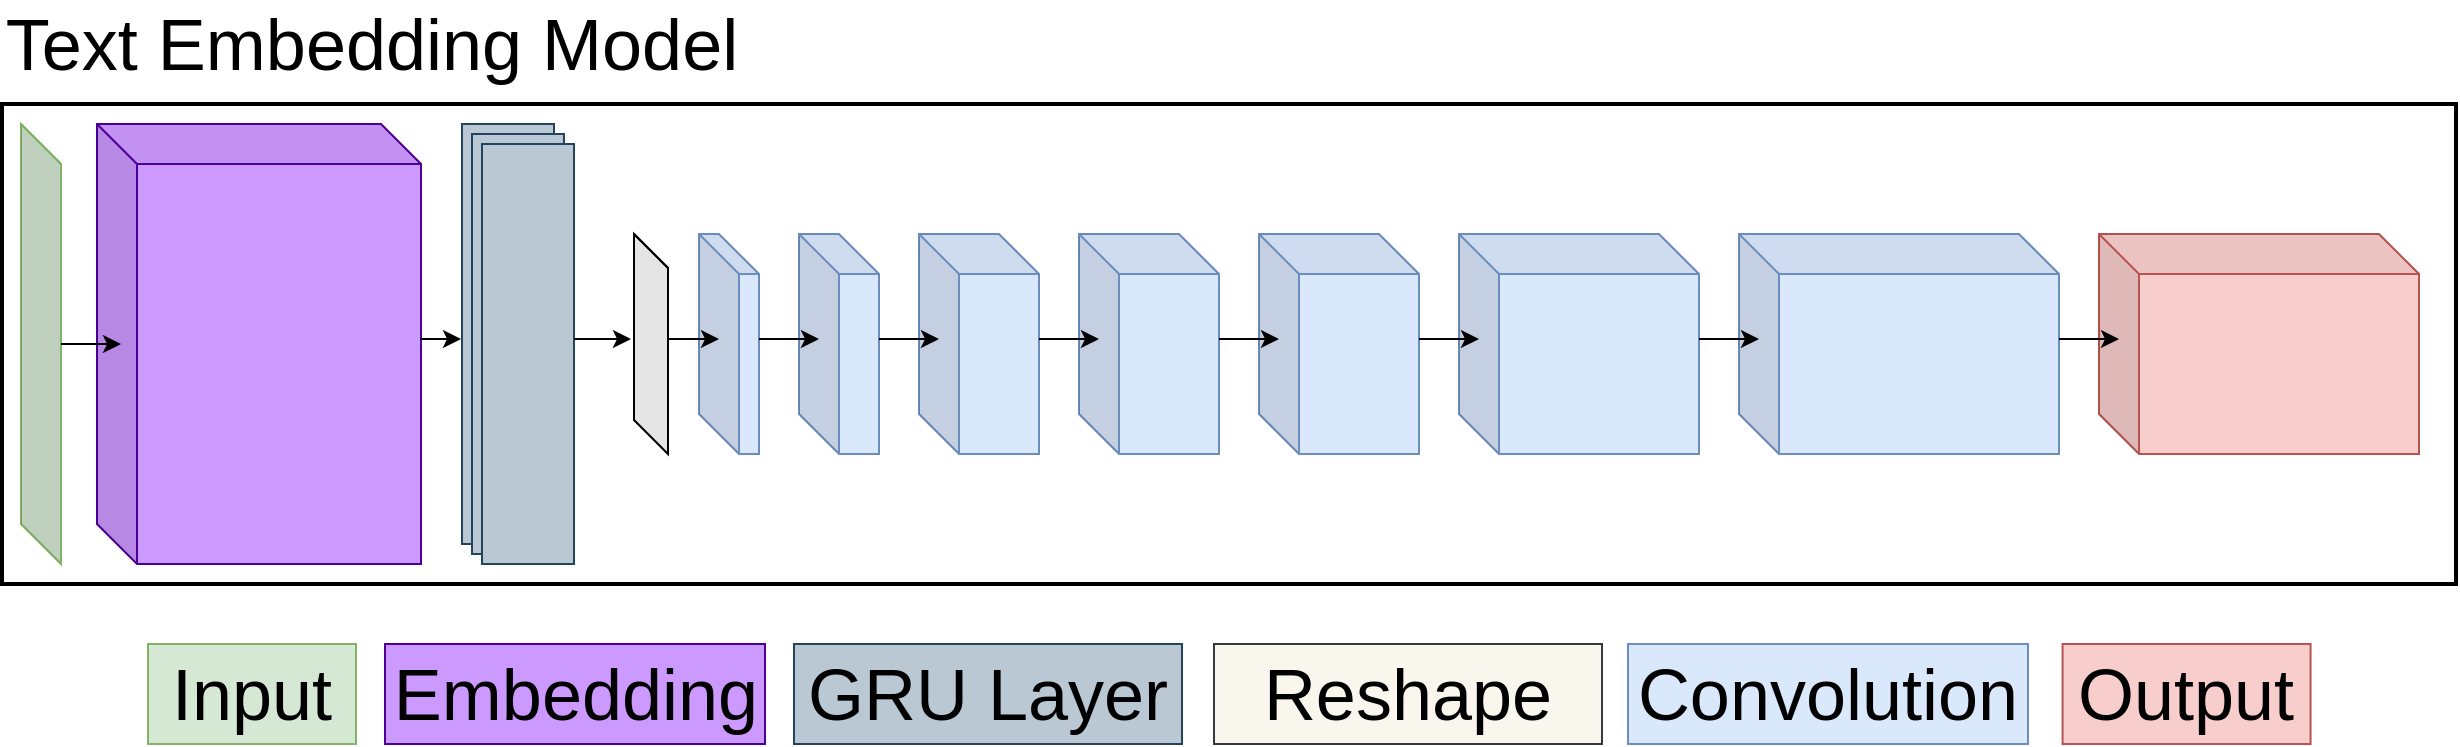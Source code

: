 <mxfile version="10.6.7" type="device"><diagram id="WxLvqokhWFlpE4O3j4r8" name="Page-1"><mxGraphModel dx="1853" dy="2137" grid="1" gridSize="10" guides="1" tooltips="1" connect="1" arrows="1" fold="1" page="1" pageScale="1" pageWidth="6000" pageHeight="1100" math="0" shadow="0"><root><mxCell id="0"/><mxCell id="1" parent="0"/><mxCell id="cjLASokQPve_34MXI6Sw-1" value="" style="shape=cube;whiteSpace=wrap;html=1;boundedLbl=1;backgroundOutline=1;darkOpacity=0.05;darkOpacity2=0.1;fillColor=#d5e8d4;strokeColor=#82b366;" parent="1" vertex="1"><mxGeometry x="103.5" y="50" width="20" height="220" as="geometry"/></mxCell><mxCell id="cjLASokQPve_34MXI6Sw-2" value="" style="shape=cube;whiteSpace=wrap;html=1;boundedLbl=1;backgroundOutline=1;darkOpacity=0.05;darkOpacity2=0.1;fillColor=#CC99FF;strokeColor=#4C0099;shadow=0;" parent="1" vertex="1"><mxGeometry x="141.5" y="50" width="162" height="220" as="geometry"/></mxCell><mxCell id="cjLASokQPve_34MXI6Sw-7" value="" style="verticalLabelPosition=bottom;verticalAlign=top;html=1;shape=mxgraph.basic.layered_rect;dx=10;outlineConnect=0;strokeColor=#23445d;fillColor=#bac8d3;flipV=1;flipH=1;" parent="1" vertex="1"><mxGeometry x="324" y="50" width="56" height="220" as="geometry"/></mxCell><mxCell id="cjLASokQPve_34MXI6Sw-19" value="" style="shape=cube;whiteSpace=wrap;html=1;boundedLbl=1;backgroundOutline=1;darkOpacity=0.05;darkOpacity2=0.1;fillColor=#dae8fc;strokeColor=#6c8ebf;shadow=0;" parent="1" vertex="1"><mxGeometry x="442.5" y="105" width="30" height="110" as="geometry"/></mxCell><mxCell id="cjLASokQPve_34MXI6Sw-20" value="" style="shape=cube;whiteSpace=wrap;html=1;boundedLbl=1;backgroundOutline=1;darkOpacity=0.05;darkOpacity2=0.1;fillColor=#dae8fc;strokeColor=#6c8ebf;shadow=0;" parent="1" vertex="1"><mxGeometry x="492.5" y="105" width="40" height="110" as="geometry"/></mxCell><mxCell id="cjLASokQPve_34MXI6Sw-21" value="" style="shape=cube;whiteSpace=wrap;html=1;boundedLbl=1;backgroundOutline=1;darkOpacity=0.05;darkOpacity2=0.1;fillColor=#dae8fc;strokeColor=#6c8ebf;shadow=0;" parent="1" vertex="1"><mxGeometry x="552.5" y="105" width="60" height="110" as="geometry"/></mxCell><mxCell id="cjLASokQPve_34MXI6Sw-22" value="" style="shape=cube;whiteSpace=wrap;html=1;boundedLbl=1;backgroundOutline=1;darkOpacity=0.05;darkOpacity2=0.1;fillColor=#dae8fc;strokeColor=#6c8ebf;shadow=0;" parent="1" vertex="1"><mxGeometry x="632.5" y="105" width="70" height="110" as="geometry"/></mxCell><mxCell id="cjLASokQPve_34MXI6Sw-23" value="" style="shape=cube;whiteSpace=wrap;html=1;boundedLbl=1;backgroundOutline=1;darkOpacity=0.05;darkOpacity2=0.1;fillColor=#dae8fc;strokeColor=#6c8ebf;shadow=0;" parent="1" vertex="1"><mxGeometry x="722.5" y="105" width="80" height="110" as="geometry"/></mxCell><mxCell id="cjLASokQPve_34MXI6Sw-25" value="" style="shape=cube;whiteSpace=wrap;html=1;boundedLbl=1;backgroundOutline=1;darkOpacity=0.05;darkOpacity2=0.1;fillColor=#dae8fc;strokeColor=#6c8ebf;shadow=0;" parent="1" vertex="1"><mxGeometry x="822.5" y="105" width="120" height="110" as="geometry"/></mxCell><mxCell id="cjLASokQPve_34MXI6Sw-26" value="" style="shape=cube;whiteSpace=wrap;html=1;boundedLbl=1;backgroundOutline=1;darkOpacity=0.05;darkOpacity2=0.1;fillColor=#dae8fc;strokeColor=#6c8ebf;shadow=0;" parent="1" vertex="1"><mxGeometry x="962.5" y="105" width="160" height="110" as="geometry"/></mxCell><mxCell id="cjLASokQPve_34MXI6Sw-40" value="" style="shape=cube;whiteSpace=wrap;html=1;boundedLbl=1;backgroundOutline=1;darkOpacity=0.05;darkOpacity2=0.1;fillColor=#f8cecc;strokeColor=#b85450;shadow=0;" parent="1" vertex="1"><mxGeometry x="1142.5" y="105" width="160" height="110" as="geometry"/></mxCell><mxCell id="cjLASokQPve_34MXI6Sw-51" value="" style="rounded=0;whiteSpace=wrap;html=1;shadow=0;strokeColor=#000000;fillColor=none;strokeWidth=2;" parent="1" vertex="1"><mxGeometry x="94" y="40" width="1227" height="240" as="geometry"/></mxCell><mxCell id="cjLASokQPve_34MXI6Sw-53" value="" style="endArrow=classic;html=1;" parent="1" edge="1"><mxGeometry width="50" height="50" relative="1" as="geometry"><mxPoint x="123.455" y="160" as="sourcePoint"/><mxPoint x="153.5" y="160" as="targetPoint"/></mxGeometry></mxCell><mxCell id="cjLASokQPve_34MXI6Sw-54" value="" style="endArrow=classic;html=1;" parent="1" edge="1"><mxGeometry width="50" height="50" relative="1" as="geometry"><mxPoint x="303" y="157.5" as="sourcePoint"/><mxPoint x="323.5" y="157.5" as="targetPoint"/></mxGeometry></mxCell><mxCell id="cjLASokQPve_34MXI6Sw-55" value="" style="endArrow=classic;html=1;" parent="1" edge="1"><mxGeometry width="50" height="50" relative="1" as="geometry"><mxPoint x="380" y="157.5" as="sourcePoint"/><mxPoint x="408.5" y="157.5" as="targetPoint"/></mxGeometry></mxCell><mxCell id="cjLASokQPve_34MXI6Sw-58" value="" style="endArrow=classic;html=1;" parent="1" edge="1"><mxGeometry width="50" height="50" relative="1" as="geometry"><mxPoint x="422.455" y="157.5" as="sourcePoint"/><mxPoint x="452.5" y="157.5" as="targetPoint"/></mxGeometry></mxCell><mxCell id="cjLASokQPve_34MXI6Sw-59" value="" style="endArrow=classic;html=1;" parent="1" edge="1"><mxGeometry width="50" height="50" relative="1" as="geometry"><mxPoint x="472.455" y="157.5" as="sourcePoint"/><mxPoint x="502.5" y="157.5" as="targetPoint"/></mxGeometry></mxCell><mxCell id="cjLASokQPve_34MXI6Sw-60" value="" style="endArrow=classic;html=1;" parent="1" edge="1"><mxGeometry width="50" height="50" relative="1" as="geometry"><mxPoint x="532.455" y="157.5" as="sourcePoint"/><mxPoint x="562.5" y="157.5" as="targetPoint"/></mxGeometry></mxCell><mxCell id="cjLASokQPve_34MXI6Sw-61" value="" style="endArrow=classic;html=1;" parent="1" edge="1"><mxGeometry width="50" height="50" relative="1" as="geometry"><mxPoint x="612.455" y="157.5" as="sourcePoint"/><mxPoint x="642.5" y="157.5" as="targetPoint"/></mxGeometry></mxCell><mxCell id="cjLASokQPve_34MXI6Sw-62" value="" style="endArrow=classic;html=1;" parent="1" edge="1"><mxGeometry width="50" height="50" relative="1" as="geometry"><mxPoint x="702.455" y="157.5" as="sourcePoint"/><mxPoint x="732.5" y="157.5" as="targetPoint"/></mxGeometry></mxCell><mxCell id="cjLASokQPve_34MXI6Sw-63" value="" style="endArrow=classic;html=1;" parent="1" edge="1"><mxGeometry width="50" height="50" relative="1" as="geometry"><mxPoint x="802.455" y="157.5" as="sourcePoint"/><mxPoint x="832.5" y="157.5" as="targetPoint"/></mxGeometry></mxCell><mxCell id="cjLASokQPve_34MXI6Sw-64" value="" style="endArrow=classic;html=1;" parent="1" edge="1"><mxGeometry width="50" height="50" relative="1" as="geometry"><mxPoint x="942.455" y="157.5" as="sourcePoint"/><mxPoint x="972.5" y="157.5" as="targetPoint"/></mxGeometry></mxCell><mxCell id="cjLASokQPve_34MXI6Sw-65" value="" style="endArrow=classic;html=1;" parent="1" edge="1"><mxGeometry width="50" height="50" relative="1" as="geometry"><mxPoint x="1122.455" y="157.5" as="sourcePoint"/><mxPoint x="1152.5" y="157.5" as="targetPoint"/></mxGeometry></mxCell><mxCell id="cjLASokQPve_34MXI6Sw-66" value="Text Embedding Model" style="text;html=1;strokeColor=none;fillColor=none;align=center;verticalAlign=middle;whiteSpace=wrap;rounded=0;shadow=0;fontSize=36;" parent="1" vertex="1"><mxGeometry x="93.5" y="-10.5" width="370" height="40" as="geometry"/></mxCell><mxCell id="rWeJ_CBjlaPPVt_FzJCa-1" value="" style="shape=cube;whiteSpace=wrap;html=1;boundedLbl=1;backgroundOutline=1;darkOpacity=0.05;darkOpacity2=0.1;shadow=0;" vertex="1" parent="1"><mxGeometry x="410" y="105" width="17" height="110" as="geometry"/></mxCell><mxCell id="cjLASokQPve_34MXI6Sw-43" value="Input" style="text;html=1;strokeColor=#82b366;fillColor=#d5e8d4;align=center;verticalAlign=middle;whiteSpace=wrap;rounded=0;fontSize=36;" parent="1" vertex="1"><mxGeometry x="167" y="310" width="104" height="50" as="geometry"/></mxCell><mxCell id="cjLASokQPve_34MXI6Sw-44" value="Convolution" style="text;html=1;strokeColor=#6c8ebf;fillColor=#dae8fc;align=center;verticalAlign=middle;whiteSpace=wrap;rounded=0;fontSize=36;" parent="1" vertex="1"><mxGeometry x="907" y="310" width="200" height="50" as="geometry"/></mxCell><mxCell id="cjLASokQPve_34MXI6Sw-46" value="Output" style="text;html=1;strokeColor=#b85450;fillColor=#f8cecc;align=center;verticalAlign=middle;whiteSpace=wrap;rounded=0;fontSize=36;" parent="1" vertex="1"><mxGeometry x="1124.286" y="310" width="124" height="50" as="geometry"/></mxCell><mxCell id="cjLASokQPve_34MXI6Sw-47" value="Embedding" style="text;html=1;strokeColor=#4C0099;fillColor=#CC99FF;align=center;verticalAlign=middle;whiteSpace=wrap;rounded=0;fontSize=36;" parent="1" vertex="1"><mxGeometry x="285.5" y="310" width="190" height="50" as="geometry"/></mxCell><mxCell id="cjLASokQPve_34MXI6Sw-48" value="GRU Layer" style="text;html=1;strokeColor=#23445d;fillColor=#bac8d3;align=center;verticalAlign=middle;whiteSpace=wrap;rounded=0;fontSize=36;" parent="1" vertex="1"><mxGeometry x="490" y="310" width="194" height="50" as="geometry"/></mxCell><mxCell id="cjLASokQPve_34MXI6Sw-49" value="Reshape" style="text;html=1;strokeColor=#36393d;fillColor=#f9f7ed;align=center;verticalAlign=middle;whiteSpace=wrap;rounded=0;fontSize=36;" parent="1" vertex="1"><mxGeometry x="700" y="310" width="194" height="50" as="geometry"/></mxCell></root></mxGraphModel></diagram></mxfile>
